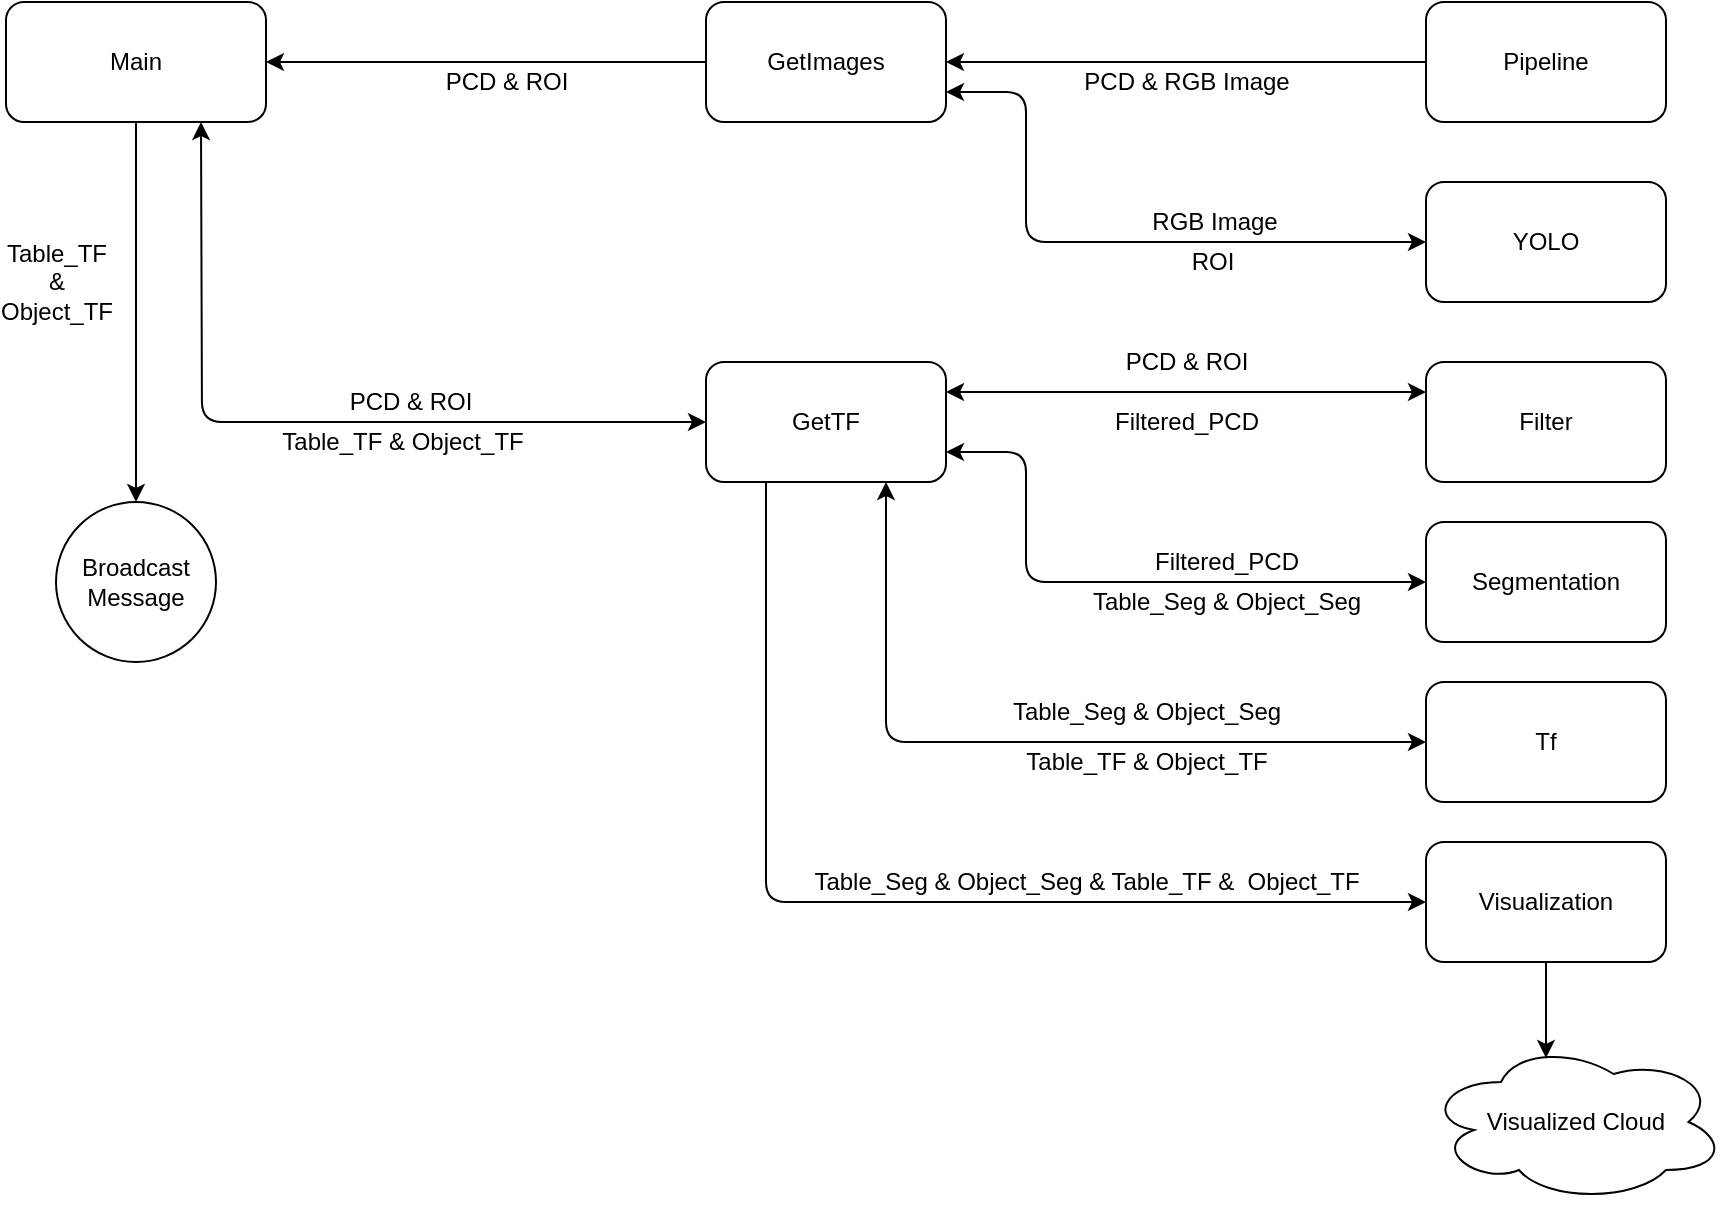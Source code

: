 <mxfile version="12.4.3" type="device" pages="1"><diagram name="Page-1" id="52a04d89-c75d-2922-d76d-85b35f80e030"><mxGraphModel dx="1355" dy="753" grid="1" gridSize="10" guides="1" tooltips="1" connect="1" arrows="1" fold="1" page="1" pageScale="1" pageWidth="1100" pageHeight="850" background="#ffffff" math="0" shadow="0"><root><mxCell id="0"/><mxCell id="1" parent="0"/><mxCell id="w5RqvuJqVrPvTcAAu5pB-1" value="Main" style="rounded=1;whiteSpace=wrap;html=1;" parent="1" vertex="1"><mxGeometry x="50" y="70" width="130" height="60" as="geometry"/></mxCell><mxCell id="w5RqvuJqVrPvTcAAu5pB-21" value="" style="edgeStyle=orthogonalEdgeStyle;rounded=0;orthogonalLoop=1;jettySize=auto;html=1;entryX=1;entryY=0.5;entryDx=0;entryDy=0;" parent="1" source="w5RqvuJqVrPvTcAAu5pB-2" target="w5RqvuJqVrPvTcAAu5pB-1" edge="1"><mxGeometry relative="1" as="geometry"><mxPoint x="320" y="100" as="targetPoint"/></mxGeometry></mxCell><mxCell id="w5RqvuJqVrPvTcAAu5pB-22" value="PCD &amp;amp; ROI" style="text;html=1;align=center;verticalAlign=middle;resizable=0;points=[];;labelBackgroundColor=#ffffff;" parent="w5RqvuJqVrPvTcAAu5pB-21" vertex="1" connectable="0"><mxGeometry x="-0.082" y="4" relative="1" as="geometry"><mxPoint x="1" y="6" as="offset"/></mxGeometry></mxCell><mxCell id="w5RqvuJqVrPvTcAAu5pB-2" value="GetImages" style="rounded=1;whiteSpace=wrap;html=1;" parent="1" vertex="1"><mxGeometry x="400" y="70" width="120" height="60" as="geometry"/></mxCell><mxCell id="w5RqvuJqVrPvTcAAu5pB-11" style="edgeStyle=orthogonalEdgeStyle;rounded=0;orthogonalLoop=1;jettySize=auto;html=1;exitX=0;exitY=0.5;exitDx=0;exitDy=0;entryX=1;entryY=0.5;entryDx=0;entryDy=0;" parent="1" source="w5RqvuJqVrPvTcAAu5pB-3" target="w5RqvuJqVrPvTcAAu5pB-2" edge="1"><mxGeometry relative="1" as="geometry"/></mxCell><mxCell id="w5RqvuJqVrPvTcAAu5pB-12" value="PCD &amp;amp; RGB Image" style="text;html=1;align=center;verticalAlign=middle;resizable=0;points=[];;labelBackgroundColor=#ffffff;" parent="w5RqvuJqVrPvTcAAu5pB-11" vertex="1" connectable="0"><mxGeometry x="-0.192" y="1" relative="1" as="geometry"><mxPoint x="-23" y="9" as="offset"/></mxGeometry></mxCell><mxCell id="w5RqvuJqVrPvTcAAu5pB-3" value="Pipeline" style="rounded=1;whiteSpace=wrap;html=1;" parent="1" vertex="1"><mxGeometry x="760" y="70" width="120" height="60" as="geometry"/></mxCell><mxCell id="w5RqvuJqVrPvTcAAu5pB-4" value="YOLO" style="rounded=1;whiteSpace=wrap;html=1;" parent="1" vertex="1"><mxGeometry x="760" y="160" width="120" height="60" as="geometry"/></mxCell><mxCell id="w5RqvuJqVrPvTcAAu5pB-13" value="" style="endArrow=classic;startArrow=classic;html=1;entryX=0;entryY=0.5;entryDx=0;entryDy=0;exitX=1;exitY=0.75;exitDx=0;exitDy=0;" parent="1" source="w5RqvuJqVrPvTcAAu5pB-2" target="w5RqvuJqVrPvTcAAu5pB-4" edge="1"><mxGeometry width="50" height="50" relative="1" as="geometry"><mxPoint x="60" y="290" as="sourcePoint"/><mxPoint x="110" y="240" as="targetPoint"/><Array as="points"><mxPoint x="560" y="115"/><mxPoint x="560" y="190"/></Array></mxGeometry></mxCell><mxCell id="w5RqvuJqVrPvTcAAu5pB-14" value="RGB Image" style="text;html=1;align=center;verticalAlign=middle;resizable=0;points=[];;labelBackgroundColor=#ffffff;" parent="w5RqvuJqVrPvTcAAu5pB-13" vertex="1" connectable="0"><mxGeometry x="0.335" relative="1" as="geometry"><mxPoint x="-2" y="-10" as="offset"/></mxGeometry></mxCell><mxCell id="w5RqvuJqVrPvTcAAu5pB-15" value="ROI" style="text;html=1;align=center;verticalAlign=middle;resizable=0;points=[];;labelBackgroundColor=#ffffff;" parent="w5RqvuJqVrPvTcAAu5pB-13" vertex="1" connectable="0"><mxGeometry x="0.391" y="-1" relative="1" as="geometry"><mxPoint x="-11" y="9" as="offset"/></mxGeometry></mxCell><mxCell id="w5RqvuJqVrPvTcAAu5pB-23" value="GetTF" style="rounded=1;whiteSpace=wrap;html=1;" parent="1" vertex="1"><mxGeometry x="400" y="250" width="120" height="60" as="geometry"/></mxCell><mxCell id="w5RqvuJqVrPvTcAAu5pB-24" value="Filter" style="rounded=1;whiteSpace=wrap;html=1;" parent="1" vertex="1"><mxGeometry x="760" y="250" width="120" height="60" as="geometry"/></mxCell><mxCell id="w5RqvuJqVrPvTcAAu5pB-25" value="Segmentation" style="rounded=1;whiteSpace=wrap;html=1;" parent="1" vertex="1"><mxGeometry x="760" y="330" width="120" height="60" as="geometry"/></mxCell><mxCell id="w5RqvuJqVrPvTcAAu5pB-26" value="Tf" style="rounded=1;whiteSpace=wrap;html=1;" parent="1" vertex="1"><mxGeometry x="760" y="410" width="120" height="60" as="geometry"/></mxCell><mxCell id="03g53sL4XUVF-ykFSLjt-14" style="edgeStyle=orthogonalEdgeStyle;rounded=0;orthogonalLoop=1;jettySize=auto;html=1;exitX=0.5;exitY=1;exitDx=0;exitDy=0;entryX=0.4;entryY=0.1;entryDx=0;entryDy=0;entryPerimeter=0;" edge="1" parent="1" source="w5RqvuJqVrPvTcAAu5pB-27" target="03g53sL4XUVF-ykFSLjt-12"><mxGeometry relative="1" as="geometry"><mxPoint x="839" y="596" as="targetPoint"/></mxGeometry></mxCell><mxCell id="w5RqvuJqVrPvTcAAu5pB-27" value="Visualization" style="rounded=1;whiteSpace=wrap;html=1;" parent="1" vertex="1"><mxGeometry x="760" y="490" width="120" height="60" as="geometry"/></mxCell><mxCell id="w5RqvuJqVrPvTcAAu5pB-29" value="" style="endArrow=classic;startArrow=classic;html=1;entryX=0;entryY=0.25;entryDx=0;entryDy=0;exitX=1;exitY=0.25;exitDx=0;exitDy=0;" parent="1" source="w5RqvuJqVrPvTcAAu5pB-23" target="w5RqvuJqVrPvTcAAu5pB-24" edge="1"><mxGeometry width="50" height="50" relative="1" as="geometry"><mxPoint x="60" y="620" as="sourcePoint"/><mxPoint x="110" y="570" as="targetPoint"/></mxGeometry></mxCell><mxCell id="w5RqvuJqVrPvTcAAu5pB-30" value="PCD &amp;amp; ROI" style="text;html=1;align=center;verticalAlign=middle;resizable=0;points=[];;labelBackgroundColor=#ffffff;" parent="w5RqvuJqVrPvTcAAu5pB-29" vertex="1" connectable="0"><mxGeometry x="-0.2" y="-3" relative="1" as="geometry"><mxPoint x="24" y="-18" as="offset"/></mxGeometry></mxCell><mxCell id="w5RqvuJqVrPvTcAAu5pB-31" value="Filtered_PCD" style="text;html=1;align=center;verticalAlign=middle;resizable=0;points=[];;labelBackgroundColor=#ffffff;" parent="w5RqvuJqVrPvTcAAu5pB-29" vertex="1" connectable="0"><mxGeometry x="0.075" y="-2" relative="1" as="geometry"><mxPoint x="-9" y="13" as="offset"/></mxGeometry></mxCell><mxCell id="w5RqvuJqVrPvTcAAu5pB-32" value="" style="endArrow=classic;startArrow=classic;html=1;entryX=0.75;entryY=1;entryDx=0;entryDy=0;exitX=0;exitY=0.5;exitDx=0;exitDy=0;" parent="1" source="w5RqvuJqVrPvTcAAu5pB-23" target="w5RqvuJqVrPvTcAAu5pB-1" edge="1"><mxGeometry width="50" height="50" relative="1" as="geometry"><mxPoint x="60" y="620" as="sourcePoint"/><mxPoint x="110" y="570" as="targetPoint"/><Array as="points"><mxPoint x="148" y="280"/></Array></mxGeometry></mxCell><mxCell id="w5RqvuJqVrPvTcAAu5pB-33" value="PCD &amp;amp; ROI" style="text;html=1;align=center;verticalAlign=middle;resizable=0;points=[];;labelBackgroundColor=#ffffff;" parent="w5RqvuJqVrPvTcAAu5pB-32" vertex="1" connectable="0"><mxGeometry x="-0.158" y="-1" relative="1" as="geometry"><mxPoint x="21" y="-9" as="offset"/></mxGeometry></mxCell><mxCell id="w5RqvuJqVrPvTcAAu5pB-34" value="Table_TF &amp;amp; Object_TF" style="text;html=1;align=center;verticalAlign=middle;resizable=0;points=[];;labelBackgroundColor=#ffffff;" parent="w5RqvuJqVrPvTcAAu5pB-32" vertex="1" connectable="0"><mxGeometry x="-0.428" y="2" relative="1" as="geometry"><mxPoint x="-37" y="8" as="offset"/></mxGeometry></mxCell><mxCell id="w5RqvuJqVrPvTcAAu5pB-35" value="" style="endArrow=classic;startArrow=classic;html=1;entryX=0;entryY=0.5;entryDx=0;entryDy=0;exitX=1;exitY=0.75;exitDx=0;exitDy=0;" parent="1" source="w5RqvuJqVrPvTcAAu5pB-23" target="w5RqvuJqVrPvTcAAu5pB-25" edge="1"><mxGeometry width="50" height="50" relative="1" as="geometry"><mxPoint x="60" y="620" as="sourcePoint"/><mxPoint x="110" y="570" as="targetPoint"/><Array as="points"><mxPoint x="560" y="295"/><mxPoint x="560" y="360"/></Array></mxGeometry></mxCell><mxCell id="w5RqvuJqVrPvTcAAu5pB-36" value="Filtered_PCD" style="text;html=1;align=center;verticalAlign=middle;resizable=0;points=[];;labelBackgroundColor=#ffffff;" parent="w5RqvuJqVrPvTcAAu5pB-35" vertex="1" connectable="0"><mxGeometry x="0.449" y="1" relative="1" as="geometry"><mxPoint x="-16" y="-9" as="offset"/></mxGeometry></mxCell><mxCell id="w5RqvuJqVrPvTcAAu5pB-37" value="Table_Seg &amp;amp; Object_Seg" style="text;html=1;align=center;verticalAlign=middle;resizable=0;points=[];;labelBackgroundColor=#ffffff;" parent="w5RqvuJqVrPvTcAAu5pB-35" vertex="1" connectable="0"><mxGeometry x="0.574" y="-3" relative="1" as="geometry"><mxPoint x="-35" y="7" as="offset"/></mxGeometry></mxCell><mxCell id="w5RqvuJqVrPvTcAAu5pB-38" value="" style="endArrow=classic;startArrow=classic;html=1;entryX=0;entryY=0.5;entryDx=0;entryDy=0;exitX=0.75;exitY=1;exitDx=0;exitDy=0;" parent="1" source="w5RqvuJqVrPvTcAAu5pB-23" target="w5RqvuJqVrPvTcAAu5pB-26" edge="1"><mxGeometry width="50" height="50" relative="1" as="geometry"><mxPoint x="60" y="620" as="sourcePoint"/><mxPoint x="110" y="570" as="targetPoint"/><Array as="points"><mxPoint x="490" y="440"/></Array></mxGeometry></mxCell><mxCell id="w5RqvuJqVrPvTcAAu5pB-39" value="Table_Seg &amp;amp; Object_Seg" style="text;html=1;align=center;verticalAlign=middle;resizable=0;points=[];;labelBackgroundColor=#ffffff;" parent="w5RqvuJqVrPvTcAAu5pB-38" vertex="1" connectable="0"><mxGeometry x="0.26" y="2" relative="1" as="geometry"><mxPoint x="8" y="-13" as="offset"/></mxGeometry></mxCell><mxCell id="w5RqvuJqVrPvTcAAu5pB-41" value="Table_TF &amp;amp; Object_TF" style="text;html=1;align=center;verticalAlign=middle;resizable=0;points=[];;labelBackgroundColor=#ffffff;" parent="w5RqvuJqVrPvTcAAu5pB-38" vertex="1" connectable="0"><mxGeometry x="0.37" relative="1" as="geometry"><mxPoint x="-14" y="10" as="offset"/></mxGeometry></mxCell><mxCell id="03g53sL4XUVF-ykFSLjt-1" value="" style="endArrow=classic;html=1;exitX=0.5;exitY=1;exitDx=0;exitDy=0;" edge="1" parent="1" source="03g53sL4XUVF-ykFSLjt-7"><mxGeometry width="50" height="50" relative="1" as="geometry"><mxPoint x="60" y="620" as="sourcePoint"/><mxPoint x="115" y="380" as="targetPoint"/></mxGeometry></mxCell><mxCell id="03g53sL4XUVF-ykFSLjt-7" value="Broadcast Message" style="ellipse;whiteSpace=wrap;html=1;aspect=fixed;" vertex="1" parent="1"><mxGeometry x="75" y="320" width="80" height="80" as="geometry"/></mxCell><mxCell id="03g53sL4XUVF-ykFSLjt-8" value="" style="endArrow=classic;html=1;exitX=0.5;exitY=1;exitDx=0;exitDy=0;" edge="1" parent="1" source="w5RqvuJqVrPvTcAAu5pB-1" target="03g53sL4XUVF-ykFSLjt-7"><mxGeometry width="50" height="50" relative="1" as="geometry"><mxPoint x="115" y="130" as="sourcePoint"/><mxPoint x="115" y="380" as="targetPoint"/></mxGeometry></mxCell><mxCell id="03g53sL4XUVF-ykFSLjt-9" value="&lt;div&gt;Table_TF &lt;br&gt;&lt;/div&gt;&lt;div&gt;&amp;amp; &lt;br&gt;&lt;/div&gt;&lt;div&gt;Object_TF&lt;/div&gt;" style="text;html=1;align=center;verticalAlign=middle;resizable=0;points=[];;labelBackgroundColor=#ffffff;" vertex="1" connectable="0" parent="03g53sL4XUVF-ykFSLjt-8"><mxGeometry x="0.083" relative="1" as="geometry"><mxPoint x="-40" y="-23.0" as="offset"/></mxGeometry></mxCell><mxCell id="03g53sL4XUVF-ykFSLjt-10" value="" style="endArrow=classic;html=1;exitX=0.25;exitY=1;exitDx=0;exitDy=0;entryX=0;entryY=0.5;entryDx=0;entryDy=0;" edge="1" parent="1" source="w5RqvuJqVrPvTcAAu5pB-23" target="w5RqvuJqVrPvTcAAu5pB-27"><mxGeometry width="50" height="50" relative="1" as="geometry"><mxPoint x="50" y="620" as="sourcePoint"/><mxPoint x="100" y="570" as="targetPoint"/><Array as="points"><mxPoint x="430" y="520"/></Array></mxGeometry></mxCell><mxCell id="03g53sL4XUVF-ykFSLjt-11" value="Table_Seg &amp;amp; Object_Seg &amp;amp; Table_TF &amp;amp;&amp;nbsp; Object_TF" style="text;html=1;align=center;verticalAlign=middle;resizable=0;points=[];;labelBackgroundColor=#ffffff;" vertex="1" connectable="0" parent="03g53sL4XUVF-ykFSLjt-10"><mxGeometry x="-0.23" y="99" relative="1" as="geometry"><mxPoint x="61" y="-8" as="offset"/></mxGeometry></mxCell><mxCell id="03g53sL4XUVF-ykFSLjt-12" value="Visualized Cloud" style="ellipse;shape=cloud;whiteSpace=wrap;html=1;" vertex="1" parent="1"><mxGeometry x="760" y="590" width="150" height="80" as="geometry"/></mxCell></root></mxGraphModel></diagram></mxfile>